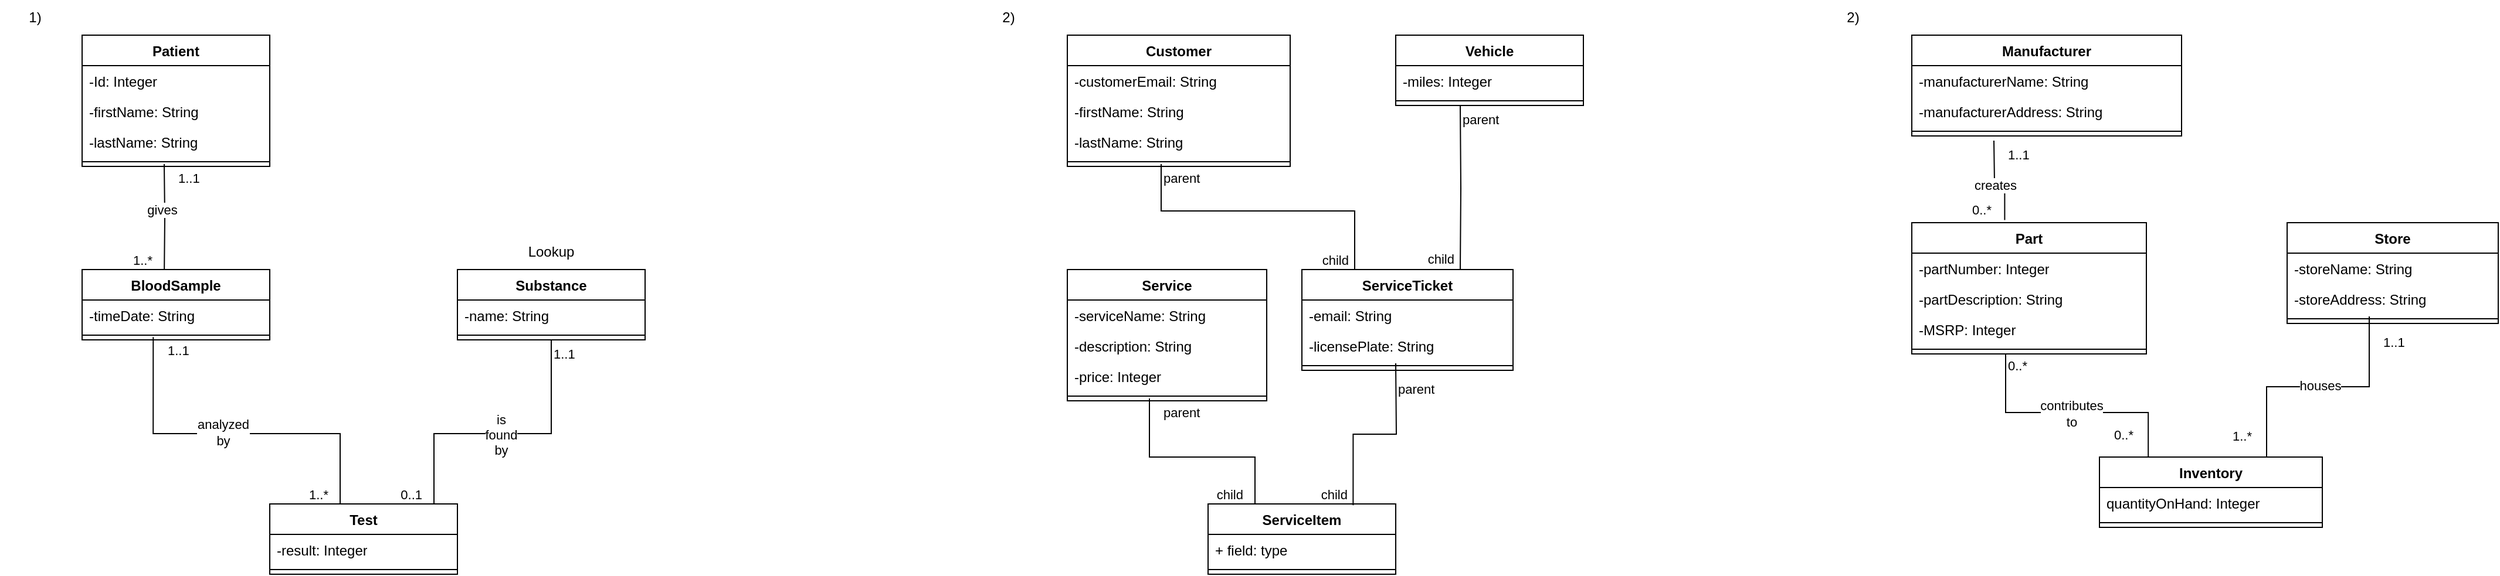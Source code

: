 <mxfile version="26.0.16">
  <diagram name="Page-1" id="3XJagNf4b0Ms1O2uz-6v">
    <mxGraphModel dx="1118" dy="525" grid="1" gridSize="10" guides="1" tooltips="1" connect="1" arrows="1" fold="1" page="1" pageScale="1" pageWidth="2500" pageHeight="2500" math="0" shadow="0">
      <root>
        <mxCell id="0" />
        <mxCell id="1" parent="0" />
        <mxCell id="ieMZr1iwCtBDfYbSCtk3-1" value="1)" style="text;html=1;align=center;verticalAlign=middle;whiteSpace=wrap;rounded=0;" parent="1" vertex="1">
          <mxGeometry x="10" y="10" width="60" height="30" as="geometry" />
        </mxCell>
        <mxCell id="ieMZr1iwCtBDfYbSCtk3-2" value="Patient" style="swimlane;fontStyle=1;align=center;verticalAlign=top;childLayout=stackLayout;horizontal=1;startSize=26;horizontalStack=0;resizeParent=1;resizeParentMax=0;resizeLast=0;collapsible=1;marginBottom=0;whiteSpace=wrap;html=1;" parent="1" vertex="1">
          <mxGeometry x="80" y="40" width="160" height="112" as="geometry" />
        </mxCell>
        <mxCell id="ieMZr1iwCtBDfYbSCtk3-3" value="-Id: Integer" style="text;strokeColor=none;fillColor=none;align=left;verticalAlign=top;spacingLeft=4;spacingRight=4;overflow=hidden;rotatable=0;points=[[0,0.5],[1,0.5]];portConstraint=eastwest;whiteSpace=wrap;html=1;" parent="ieMZr1iwCtBDfYbSCtk3-2" vertex="1">
          <mxGeometry y="26" width="160" height="26" as="geometry" />
        </mxCell>
        <mxCell id="ieMZr1iwCtBDfYbSCtk3-19" value="-firstName: String &lt;span style=&quot;white-space: pre;&quot;&gt;&#x9;&lt;/span&gt;" style="text;strokeColor=none;fillColor=none;align=left;verticalAlign=top;spacingLeft=4;spacingRight=4;overflow=hidden;rotatable=0;points=[[0,0.5],[1,0.5]];portConstraint=eastwest;whiteSpace=wrap;html=1;" parent="ieMZr1iwCtBDfYbSCtk3-2" vertex="1">
          <mxGeometry y="52" width="160" height="26" as="geometry" />
        </mxCell>
        <mxCell id="ieMZr1iwCtBDfYbSCtk3-18" value="-lastName: String" style="text;strokeColor=none;fillColor=none;align=left;verticalAlign=top;spacingLeft=4;spacingRight=4;overflow=hidden;rotatable=0;points=[[0,0.5],[1,0.5]];portConstraint=eastwest;whiteSpace=wrap;html=1;" parent="ieMZr1iwCtBDfYbSCtk3-2" vertex="1">
          <mxGeometry y="78" width="160" height="26" as="geometry" />
        </mxCell>
        <mxCell id="ieMZr1iwCtBDfYbSCtk3-4" value="" style="line;strokeWidth=1;fillColor=none;align=left;verticalAlign=middle;spacingTop=-1;spacingLeft=3;spacingRight=3;rotatable=0;labelPosition=right;points=[];portConstraint=eastwest;strokeColor=inherit;" parent="ieMZr1iwCtBDfYbSCtk3-2" vertex="1">
          <mxGeometry y="104" width="160" height="8" as="geometry" />
        </mxCell>
        <mxCell id="ieMZr1iwCtBDfYbSCtk3-6" value="BloodSample" style="swimlane;fontStyle=1;align=center;verticalAlign=top;childLayout=stackLayout;horizontal=1;startSize=26;horizontalStack=0;resizeParent=1;resizeParentMax=0;resizeLast=0;collapsible=1;marginBottom=0;whiteSpace=wrap;html=1;" parent="1" vertex="1">
          <mxGeometry x="80" y="240" width="160" height="60" as="geometry" />
        </mxCell>
        <mxCell id="ieMZr1iwCtBDfYbSCtk3-20" value="-timeDate: String" style="text;strokeColor=none;fillColor=none;align=left;verticalAlign=top;spacingLeft=4;spacingRight=4;overflow=hidden;rotatable=0;points=[[0,0.5],[1,0.5]];portConstraint=eastwest;whiteSpace=wrap;html=1;" parent="ieMZr1iwCtBDfYbSCtk3-6" vertex="1">
          <mxGeometry y="26" width="160" height="26" as="geometry" />
        </mxCell>
        <mxCell id="ieMZr1iwCtBDfYbSCtk3-8" value="" style="line;strokeWidth=1;fillColor=none;align=left;verticalAlign=middle;spacingTop=-1;spacingLeft=3;spacingRight=3;rotatable=0;labelPosition=right;points=[];portConstraint=eastwest;strokeColor=inherit;" parent="ieMZr1iwCtBDfYbSCtk3-6" vertex="1">
          <mxGeometry y="52" width="160" height="8" as="geometry" />
        </mxCell>
        <mxCell id="ieMZr1iwCtBDfYbSCtk3-10" value="Substance" style="swimlane;fontStyle=1;align=center;verticalAlign=top;childLayout=stackLayout;horizontal=1;startSize=26;horizontalStack=0;resizeParent=1;resizeParentMax=0;resizeLast=0;collapsible=1;marginBottom=0;whiteSpace=wrap;html=1;" parent="1" vertex="1">
          <mxGeometry x="400" y="240" width="160" height="60" as="geometry" />
        </mxCell>
        <mxCell id="ieMZr1iwCtBDfYbSCtk3-11" value="-name: String" style="text;strokeColor=none;fillColor=none;align=left;verticalAlign=top;spacingLeft=4;spacingRight=4;overflow=hidden;rotatable=0;points=[[0,0.5],[1,0.5]];portConstraint=eastwest;whiteSpace=wrap;html=1;" parent="ieMZr1iwCtBDfYbSCtk3-10" vertex="1">
          <mxGeometry y="26" width="160" height="26" as="geometry" />
        </mxCell>
        <mxCell id="ieMZr1iwCtBDfYbSCtk3-12" value="" style="line;strokeWidth=1;fillColor=none;align=left;verticalAlign=middle;spacingTop=-1;spacingLeft=3;spacingRight=3;rotatable=0;labelPosition=right;points=[];portConstraint=eastwest;strokeColor=inherit;" parent="ieMZr1iwCtBDfYbSCtk3-10" vertex="1">
          <mxGeometry y="52" width="160" height="8" as="geometry" />
        </mxCell>
        <mxCell id="ieMZr1iwCtBDfYbSCtk3-14" value="Test" style="swimlane;fontStyle=1;align=center;verticalAlign=top;childLayout=stackLayout;horizontal=1;startSize=26;horizontalStack=0;resizeParent=1;resizeParentMax=0;resizeLast=0;collapsible=1;marginBottom=0;whiteSpace=wrap;html=1;" parent="1" vertex="1">
          <mxGeometry x="240" y="440" width="160" height="60" as="geometry" />
        </mxCell>
        <mxCell id="ieMZr1iwCtBDfYbSCtk3-15" value="-result: Integer" style="text;strokeColor=none;fillColor=none;align=left;verticalAlign=top;spacingLeft=4;spacingRight=4;overflow=hidden;rotatable=0;points=[[0,0.5],[1,0.5]];portConstraint=eastwest;whiteSpace=wrap;html=1;" parent="ieMZr1iwCtBDfYbSCtk3-14" vertex="1">
          <mxGeometry y="26" width="160" height="26" as="geometry" />
        </mxCell>
        <mxCell id="ieMZr1iwCtBDfYbSCtk3-16" value="" style="line;strokeWidth=1;fillColor=none;align=left;verticalAlign=middle;spacingTop=-1;spacingLeft=3;spacingRight=3;rotatable=0;labelPosition=right;points=[];portConstraint=eastwest;strokeColor=inherit;" parent="ieMZr1iwCtBDfYbSCtk3-14" vertex="1">
          <mxGeometry y="52" width="160" height="8" as="geometry" />
        </mxCell>
        <mxCell id="ieMZr1iwCtBDfYbSCtk3-21" value="" style="endArrow=none;html=1;edgeStyle=orthogonalEdgeStyle;rounded=0;entryX=0.438;entryY=0;entryDx=0;entryDy=0;entryPerimeter=0;" parent="1" target="ieMZr1iwCtBDfYbSCtk3-6" edge="1">
          <mxGeometry relative="1" as="geometry">
            <mxPoint x="150" y="150" as="sourcePoint" />
            <mxPoint x="310" y="150" as="targetPoint" />
          </mxGeometry>
        </mxCell>
        <mxCell id="ieMZr1iwCtBDfYbSCtk3-22" value="1..1" style="edgeLabel;resizable=0;html=1;align=left;verticalAlign=bottom;" parent="ieMZr1iwCtBDfYbSCtk3-21" connectable="0" vertex="1">
          <mxGeometry x="-1" relative="1" as="geometry">
            <mxPoint x="10" y="20" as="offset" />
          </mxGeometry>
        </mxCell>
        <mxCell id="ieMZr1iwCtBDfYbSCtk3-23" value="1..*" style="edgeLabel;resizable=0;html=1;align=right;verticalAlign=bottom;" parent="ieMZr1iwCtBDfYbSCtk3-21" connectable="0" vertex="1">
          <mxGeometry x="1" relative="1" as="geometry">
            <mxPoint x="-10" as="offset" />
          </mxGeometry>
        </mxCell>
        <mxCell id="ieMZr1iwCtBDfYbSCtk3-63" value="gives" style="edgeLabel;html=1;align=center;verticalAlign=middle;resizable=0;points=[];" parent="ieMZr1iwCtBDfYbSCtk3-21" vertex="1" connectable="0">
          <mxGeometry x="-0.153" y="-3" relative="1" as="geometry">
            <mxPoint as="offset" />
          </mxGeometry>
        </mxCell>
        <mxCell id="ieMZr1iwCtBDfYbSCtk3-24" value="" style="endArrow=none;html=1;edgeStyle=orthogonalEdgeStyle;rounded=0;entryX=0.5;entryY=0;entryDx=0;entryDy=0;exitX=0.379;exitY=0.702;exitDx=0;exitDy=0;exitPerimeter=0;" parent="1" target="ieMZr1iwCtBDfYbSCtk3-14" edge="1" source="ieMZr1iwCtBDfYbSCtk3-8">
          <mxGeometry relative="1" as="geometry">
            <mxPoint x="140" y="330" as="sourcePoint" />
            <mxPoint x="300" y="330" as="targetPoint" />
            <Array as="points">
              <mxPoint x="141" y="380" />
              <mxPoint x="300" y="380" />
              <mxPoint x="300" y="440" />
            </Array>
          </mxGeometry>
        </mxCell>
        <mxCell id="ieMZr1iwCtBDfYbSCtk3-25" value="1..1" style="edgeLabel;resizable=0;html=1;align=left;verticalAlign=bottom;" parent="ieMZr1iwCtBDfYbSCtk3-24" connectable="0" vertex="1">
          <mxGeometry x="-1" relative="1" as="geometry">
            <mxPoint x="10" y="20" as="offset" />
          </mxGeometry>
        </mxCell>
        <mxCell id="ieMZr1iwCtBDfYbSCtk3-26" value="1..*" style="edgeLabel;resizable=0;html=1;align=right;verticalAlign=bottom;" parent="ieMZr1iwCtBDfYbSCtk3-24" connectable="0" vertex="1">
          <mxGeometry x="1" relative="1" as="geometry">
            <mxPoint x="-30" as="offset" />
          </mxGeometry>
        </mxCell>
        <mxCell id="ieMZr1iwCtBDfYbSCtk3-62" value="analyzed&lt;br&gt;by" style="edgeLabel;html=1;align=center;verticalAlign=middle;resizable=0;points=[];" parent="ieMZr1iwCtBDfYbSCtk3-24" vertex="1" connectable="0">
          <mxGeometry x="-0.118" y="1" relative="1" as="geometry">
            <mxPoint as="offset" />
          </mxGeometry>
        </mxCell>
        <mxCell id="ieMZr1iwCtBDfYbSCtk3-27" value="" style="endArrow=none;html=1;edgeStyle=orthogonalEdgeStyle;rounded=0;entryX=0.625;entryY=0;entryDx=0;entryDy=0;entryPerimeter=0;" parent="1" target="ieMZr1iwCtBDfYbSCtk3-14" edge="1">
          <mxGeometry relative="1" as="geometry">
            <mxPoint x="480" y="300" as="sourcePoint" />
            <mxPoint x="640" y="300" as="targetPoint" />
            <Array as="points">
              <mxPoint x="480" y="380" />
              <mxPoint x="380" y="380" />
              <mxPoint x="380" y="440" />
            </Array>
          </mxGeometry>
        </mxCell>
        <mxCell id="ieMZr1iwCtBDfYbSCtk3-28" value="1..1" style="edgeLabel;resizable=0;html=1;align=left;verticalAlign=bottom;" parent="ieMZr1iwCtBDfYbSCtk3-27" connectable="0" vertex="1">
          <mxGeometry x="-1" relative="1" as="geometry">
            <mxPoint y="20" as="offset" />
          </mxGeometry>
        </mxCell>
        <mxCell id="ieMZr1iwCtBDfYbSCtk3-29" value="0..1" style="edgeLabel;resizable=0;html=1;align=right;verticalAlign=bottom;" parent="ieMZr1iwCtBDfYbSCtk3-27" connectable="0" vertex="1">
          <mxGeometry x="1" relative="1" as="geometry">
            <mxPoint x="30" as="offset" />
          </mxGeometry>
        </mxCell>
        <mxCell id="ieMZr1iwCtBDfYbSCtk3-61" value="is &lt;br&gt;found &lt;br&gt;by" style="edgeLabel;html=1;align=center;verticalAlign=middle;resizable=0;points=[];" parent="ieMZr1iwCtBDfYbSCtk3-27" vertex="1" connectable="0">
          <mxGeometry x="-0.121" y="1" relative="1" as="geometry">
            <mxPoint as="offset" />
          </mxGeometry>
        </mxCell>
        <mxCell id="ieMZr1iwCtBDfYbSCtk3-31" value="Lookup" style="text;html=1;align=center;verticalAlign=middle;whiteSpace=wrap;rounded=0;" parent="1" vertex="1">
          <mxGeometry x="450" y="210" width="60" height="30" as="geometry" />
        </mxCell>
        <mxCell id="ieMZr1iwCtBDfYbSCtk3-32" value="2)" style="text;html=1;align=center;verticalAlign=middle;whiteSpace=wrap;rounded=0;" parent="1" vertex="1">
          <mxGeometry x="840" y="10" width="60" height="30" as="geometry" />
        </mxCell>
        <mxCell id="ieMZr1iwCtBDfYbSCtk3-33" value="Customer" style="swimlane;fontStyle=1;align=center;verticalAlign=top;childLayout=stackLayout;horizontal=1;startSize=26;horizontalStack=0;resizeParent=1;resizeParentMax=0;resizeLast=0;collapsible=1;marginBottom=0;whiteSpace=wrap;html=1;" parent="1" vertex="1">
          <mxGeometry x="920" y="40" width="190" height="112" as="geometry" />
        </mxCell>
        <mxCell id="ieMZr1iwCtBDfYbSCtk3-34" value="-customerEmail: String" style="text;strokeColor=none;fillColor=none;align=left;verticalAlign=top;spacingLeft=4;spacingRight=4;overflow=hidden;rotatable=0;points=[[0,0.5],[1,0.5]];portConstraint=eastwest;whiteSpace=wrap;html=1;" parent="ieMZr1iwCtBDfYbSCtk3-33" vertex="1">
          <mxGeometry y="26" width="190" height="26" as="geometry" />
        </mxCell>
        <mxCell id="ieMZr1iwCtBDfYbSCtk3-38" value="-firstName: String" style="text;strokeColor=none;fillColor=none;align=left;verticalAlign=top;spacingLeft=4;spacingRight=4;overflow=hidden;rotatable=0;points=[[0,0.5],[1,0.5]];portConstraint=eastwest;whiteSpace=wrap;html=1;" parent="ieMZr1iwCtBDfYbSCtk3-33" vertex="1">
          <mxGeometry y="52" width="190" height="26" as="geometry" />
        </mxCell>
        <mxCell id="ieMZr1iwCtBDfYbSCtk3-37" value="-lastName: String" style="text;strokeColor=none;fillColor=none;align=left;verticalAlign=top;spacingLeft=4;spacingRight=4;overflow=hidden;rotatable=0;points=[[0,0.5],[1,0.5]];portConstraint=eastwest;whiteSpace=wrap;html=1;" parent="ieMZr1iwCtBDfYbSCtk3-33" vertex="1">
          <mxGeometry y="78" width="190" height="26" as="geometry" />
        </mxCell>
        <mxCell id="ieMZr1iwCtBDfYbSCtk3-35" value="" style="line;strokeWidth=1;fillColor=none;align=left;verticalAlign=middle;spacingTop=-1;spacingLeft=3;spacingRight=3;rotatable=0;labelPosition=right;points=[];portConstraint=eastwest;strokeColor=inherit;" parent="ieMZr1iwCtBDfYbSCtk3-33" vertex="1">
          <mxGeometry y="104" width="190" height="8" as="geometry" />
        </mxCell>
        <mxCell id="ieMZr1iwCtBDfYbSCtk3-39" value="ServiceTicket" style="swimlane;fontStyle=1;align=center;verticalAlign=top;childLayout=stackLayout;horizontal=1;startSize=26;horizontalStack=0;resizeParent=1;resizeParentMax=0;resizeLast=0;collapsible=1;marginBottom=0;whiteSpace=wrap;html=1;" parent="1" vertex="1">
          <mxGeometry x="1120" y="240" width="180" height="86" as="geometry" />
        </mxCell>
        <mxCell id="ieMZr1iwCtBDfYbSCtk3-40" value="-email: String" style="text;strokeColor=none;fillColor=none;align=left;verticalAlign=top;spacingLeft=4;spacingRight=4;overflow=hidden;rotatable=0;points=[[0,0.5],[1,0.5]];portConstraint=eastwest;whiteSpace=wrap;html=1;" parent="ieMZr1iwCtBDfYbSCtk3-39" vertex="1">
          <mxGeometry y="26" width="180" height="26" as="geometry" />
        </mxCell>
        <mxCell id="ieMZr1iwCtBDfYbSCtk3-43" value="-licensePlate: String" style="text;strokeColor=none;fillColor=none;align=left;verticalAlign=top;spacingLeft=4;spacingRight=4;overflow=hidden;rotatable=0;points=[[0,0.5],[1,0.5]];portConstraint=eastwest;whiteSpace=wrap;html=1;" parent="ieMZr1iwCtBDfYbSCtk3-39" vertex="1">
          <mxGeometry y="52" width="180" height="26" as="geometry" />
        </mxCell>
        <mxCell id="ieMZr1iwCtBDfYbSCtk3-41" value="" style="line;strokeWidth=1;fillColor=none;align=left;verticalAlign=middle;spacingTop=-1;spacingLeft=3;spacingRight=3;rotatable=0;labelPosition=right;points=[];portConstraint=eastwest;strokeColor=inherit;" parent="ieMZr1iwCtBDfYbSCtk3-39" vertex="1">
          <mxGeometry y="78" width="180" height="8" as="geometry" />
        </mxCell>
        <mxCell id="ieMZr1iwCtBDfYbSCtk3-44" value="Service" style="swimlane;fontStyle=1;align=center;verticalAlign=top;childLayout=stackLayout;horizontal=1;startSize=26;horizontalStack=0;resizeParent=1;resizeParentMax=0;resizeLast=0;collapsible=1;marginBottom=0;whiteSpace=wrap;html=1;" parent="1" vertex="1">
          <mxGeometry x="920" y="240" width="170" height="112" as="geometry" />
        </mxCell>
        <mxCell id="ieMZr1iwCtBDfYbSCtk3-45" value="-serviceName: String" style="text;strokeColor=none;fillColor=none;align=left;verticalAlign=top;spacingLeft=4;spacingRight=4;overflow=hidden;rotatable=0;points=[[0,0.5],[1,0.5]];portConstraint=eastwest;whiteSpace=wrap;html=1;" parent="ieMZr1iwCtBDfYbSCtk3-44" vertex="1">
          <mxGeometry y="26" width="170" height="26" as="geometry" />
        </mxCell>
        <mxCell id="ieMZr1iwCtBDfYbSCtk3-49" value="-description: String" style="text;strokeColor=none;fillColor=none;align=left;verticalAlign=top;spacingLeft=4;spacingRight=4;overflow=hidden;rotatable=0;points=[[0,0.5],[1,0.5]];portConstraint=eastwest;whiteSpace=wrap;html=1;" parent="ieMZr1iwCtBDfYbSCtk3-44" vertex="1">
          <mxGeometry y="52" width="170" height="26" as="geometry" />
        </mxCell>
        <mxCell id="ieMZr1iwCtBDfYbSCtk3-48" value="-price: Integer" style="text;strokeColor=none;fillColor=none;align=left;verticalAlign=top;spacingLeft=4;spacingRight=4;overflow=hidden;rotatable=0;points=[[0,0.5],[1,0.5]];portConstraint=eastwest;whiteSpace=wrap;html=1;" parent="ieMZr1iwCtBDfYbSCtk3-44" vertex="1">
          <mxGeometry y="78" width="170" height="26" as="geometry" />
        </mxCell>
        <mxCell id="ieMZr1iwCtBDfYbSCtk3-46" value="" style="line;strokeWidth=1;fillColor=none;align=left;verticalAlign=middle;spacingTop=-1;spacingLeft=3;spacingRight=3;rotatable=0;labelPosition=right;points=[];portConstraint=eastwest;strokeColor=inherit;" parent="ieMZr1iwCtBDfYbSCtk3-44" vertex="1">
          <mxGeometry y="104" width="170" height="8" as="geometry" />
        </mxCell>
        <mxCell id="ieMZr1iwCtBDfYbSCtk3-50" value="Vehicle" style="swimlane;fontStyle=1;align=center;verticalAlign=top;childLayout=stackLayout;horizontal=1;startSize=26;horizontalStack=0;resizeParent=1;resizeParentMax=0;resizeLast=0;collapsible=1;marginBottom=0;whiteSpace=wrap;html=1;" parent="1" vertex="1">
          <mxGeometry x="1200" y="40" width="160" height="60" as="geometry" />
        </mxCell>
        <mxCell id="ieMZr1iwCtBDfYbSCtk3-51" value="-miles: Integer" style="text;strokeColor=none;fillColor=none;align=left;verticalAlign=top;spacingLeft=4;spacingRight=4;overflow=hidden;rotatable=0;points=[[0,0.5],[1,0.5]];portConstraint=eastwest;whiteSpace=wrap;html=1;" parent="ieMZr1iwCtBDfYbSCtk3-50" vertex="1">
          <mxGeometry y="26" width="160" height="26" as="geometry" />
        </mxCell>
        <mxCell id="ieMZr1iwCtBDfYbSCtk3-52" value="" style="line;strokeWidth=1;fillColor=none;align=left;verticalAlign=middle;spacingTop=-1;spacingLeft=3;spacingRight=3;rotatable=0;labelPosition=right;points=[];portConstraint=eastwest;strokeColor=inherit;" parent="ieMZr1iwCtBDfYbSCtk3-50" vertex="1">
          <mxGeometry y="52" width="160" height="8" as="geometry" />
        </mxCell>
        <mxCell id="ieMZr1iwCtBDfYbSCtk3-68" value="" style="endArrow=none;html=1;edgeStyle=orthogonalEdgeStyle;rounded=0;entryX=0.25;entryY=0;entryDx=0;entryDy=0;" parent="1" target="ieMZr1iwCtBDfYbSCtk3-39" edge="1">
          <mxGeometry relative="1" as="geometry">
            <mxPoint x="1000" y="150" as="sourcePoint" />
            <mxPoint x="1160" y="150" as="targetPoint" />
            <Array as="points">
              <mxPoint x="1000" y="190" />
              <mxPoint x="1165" y="190" />
            </Array>
          </mxGeometry>
        </mxCell>
        <mxCell id="ieMZr1iwCtBDfYbSCtk3-69" value="parent" style="edgeLabel;resizable=0;html=1;align=left;verticalAlign=bottom;" parent="ieMZr1iwCtBDfYbSCtk3-68" connectable="0" vertex="1">
          <mxGeometry x="-1" relative="1" as="geometry">
            <mxPoint y="20" as="offset" />
          </mxGeometry>
        </mxCell>
        <mxCell id="ieMZr1iwCtBDfYbSCtk3-70" value="child" style="edgeLabel;resizable=0;html=1;align=right;verticalAlign=bottom;" parent="ieMZr1iwCtBDfYbSCtk3-68" connectable="0" vertex="1">
          <mxGeometry x="1" relative="1" as="geometry">
            <mxPoint x="-5" as="offset" />
          </mxGeometry>
        </mxCell>
        <mxCell id="ieMZr1iwCtBDfYbSCtk3-71" value="" style="endArrow=none;html=1;edgeStyle=orthogonalEdgeStyle;rounded=0;entryX=0.75;entryY=0;entryDx=0;entryDy=0;" parent="1" target="ieMZr1iwCtBDfYbSCtk3-39" edge="1">
          <mxGeometry relative="1" as="geometry">
            <mxPoint x="1255" y="100" as="sourcePoint" />
            <mxPoint x="1440" y="100" as="targetPoint" />
          </mxGeometry>
        </mxCell>
        <mxCell id="ieMZr1iwCtBDfYbSCtk3-72" value="parent" style="edgeLabel;resizable=0;html=1;align=left;verticalAlign=bottom;" parent="ieMZr1iwCtBDfYbSCtk3-71" connectable="0" vertex="1">
          <mxGeometry x="-1" relative="1" as="geometry">
            <mxPoint y="20" as="offset" />
          </mxGeometry>
        </mxCell>
        <mxCell id="ieMZr1iwCtBDfYbSCtk3-73" value="child" style="edgeLabel;resizable=0;html=1;align=right;verticalAlign=bottom;" parent="ieMZr1iwCtBDfYbSCtk3-71" connectable="0" vertex="1">
          <mxGeometry x="1" relative="1" as="geometry">
            <mxPoint x="-5" as="offset" />
          </mxGeometry>
        </mxCell>
        <mxCell id="ieMZr1iwCtBDfYbSCtk3-74" value="ServiceItem" style="swimlane;fontStyle=1;align=center;verticalAlign=top;childLayout=stackLayout;horizontal=1;startSize=26;horizontalStack=0;resizeParent=1;resizeParentMax=0;resizeLast=0;collapsible=1;marginBottom=0;whiteSpace=wrap;html=1;" parent="1" vertex="1">
          <mxGeometry x="1040" y="440" width="160" height="60" as="geometry" />
        </mxCell>
        <mxCell id="ieMZr1iwCtBDfYbSCtk3-75" value="+ field: type" style="text;strokeColor=none;fillColor=none;align=left;verticalAlign=top;spacingLeft=4;spacingRight=4;overflow=hidden;rotatable=0;points=[[0,0.5],[1,0.5]];portConstraint=eastwest;whiteSpace=wrap;html=1;" parent="ieMZr1iwCtBDfYbSCtk3-74" vertex="1">
          <mxGeometry y="26" width="160" height="26" as="geometry" />
        </mxCell>
        <mxCell id="ieMZr1iwCtBDfYbSCtk3-76" value="" style="line;strokeWidth=1;fillColor=none;align=left;verticalAlign=middle;spacingTop=-1;spacingLeft=3;spacingRight=3;rotatable=0;labelPosition=right;points=[];portConstraint=eastwest;strokeColor=inherit;" parent="ieMZr1iwCtBDfYbSCtk3-74" vertex="1">
          <mxGeometry y="52" width="160" height="8" as="geometry" />
        </mxCell>
        <mxCell id="ieMZr1iwCtBDfYbSCtk3-78" value="" style="endArrow=none;html=1;edgeStyle=orthogonalEdgeStyle;rounded=0;entryX=0.25;entryY=0;entryDx=0;entryDy=0;" parent="1" target="ieMZr1iwCtBDfYbSCtk3-74" edge="1">
          <mxGeometry relative="1" as="geometry">
            <mxPoint x="990" y="350" as="sourcePoint" />
            <mxPoint x="1150" y="350" as="targetPoint" />
            <Array as="points">
              <mxPoint x="990" y="400" />
              <mxPoint x="1080" y="400" />
            </Array>
          </mxGeometry>
        </mxCell>
        <mxCell id="ieMZr1iwCtBDfYbSCtk3-79" value="parent" style="edgeLabel;resizable=0;html=1;align=left;verticalAlign=bottom;" parent="ieMZr1iwCtBDfYbSCtk3-78" connectable="0" vertex="1">
          <mxGeometry x="-1" relative="1" as="geometry">
            <mxPoint x="10" y="20" as="offset" />
          </mxGeometry>
        </mxCell>
        <mxCell id="ieMZr1iwCtBDfYbSCtk3-80" value="child" style="edgeLabel;resizable=0;html=1;align=right;verticalAlign=bottom;" parent="ieMZr1iwCtBDfYbSCtk3-78" connectable="0" vertex="1">
          <mxGeometry x="1" relative="1" as="geometry">
            <mxPoint x="-10" as="offset" />
          </mxGeometry>
        </mxCell>
        <mxCell id="ieMZr1iwCtBDfYbSCtk3-81" value="" style="endArrow=none;html=1;edgeStyle=orthogonalEdgeStyle;rounded=0;entryX=0.773;entryY=0.018;entryDx=0;entryDy=0;entryPerimeter=0;" parent="1" target="ieMZr1iwCtBDfYbSCtk3-74" edge="1">
          <mxGeometry relative="1" as="geometry">
            <mxPoint x="1200" y="320" as="sourcePoint" />
            <mxPoint x="1360" y="330" as="targetPoint" />
          </mxGeometry>
        </mxCell>
        <mxCell id="ieMZr1iwCtBDfYbSCtk3-82" value="parent" style="edgeLabel;resizable=0;html=1;align=left;verticalAlign=bottom;" parent="ieMZr1iwCtBDfYbSCtk3-81" connectable="0" vertex="1">
          <mxGeometry x="-1" relative="1" as="geometry">
            <mxPoint y="30" as="offset" />
          </mxGeometry>
        </mxCell>
        <mxCell id="ieMZr1iwCtBDfYbSCtk3-83" value="child" style="edgeLabel;resizable=0;html=1;align=right;verticalAlign=bottom;" parent="ieMZr1iwCtBDfYbSCtk3-81" connectable="0" vertex="1">
          <mxGeometry x="1" relative="1" as="geometry">
            <mxPoint x="-4" y="-1" as="offset" />
          </mxGeometry>
        </mxCell>
        <mxCell id="P0izGvupZqjjTQCV96XM-1" value="2)" style="text;html=1;align=center;verticalAlign=middle;whiteSpace=wrap;rounded=0;" vertex="1" parent="1">
          <mxGeometry x="1560" y="10" width="60" height="30" as="geometry" />
        </mxCell>
        <mxCell id="P0izGvupZqjjTQCV96XM-2" value="Manufacturer" style="swimlane;fontStyle=1;align=center;verticalAlign=top;childLayout=stackLayout;horizontal=1;startSize=26;horizontalStack=0;resizeParent=1;resizeParentMax=0;resizeLast=0;collapsible=1;marginBottom=0;whiteSpace=wrap;html=1;" vertex="1" parent="1">
          <mxGeometry x="1640" y="40" width="230" height="86" as="geometry" />
        </mxCell>
        <mxCell id="P0izGvupZqjjTQCV96XM-3" value="-manufacturerName: String" style="text;strokeColor=none;fillColor=none;align=left;verticalAlign=top;spacingLeft=4;spacingRight=4;overflow=hidden;rotatable=0;points=[[0,0.5],[1,0.5]];portConstraint=eastwest;whiteSpace=wrap;html=1;" vertex="1" parent="P0izGvupZqjjTQCV96XM-2">
          <mxGeometry y="26" width="230" height="26" as="geometry" />
        </mxCell>
        <mxCell id="P0izGvupZqjjTQCV96XM-18" value="-manufacturerAddress: String" style="text;strokeColor=none;fillColor=none;align=left;verticalAlign=top;spacingLeft=4;spacingRight=4;overflow=hidden;rotatable=0;points=[[0,0.5],[1,0.5]];portConstraint=eastwest;whiteSpace=wrap;html=1;" vertex="1" parent="P0izGvupZqjjTQCV96XM-2">
          <mxGeometry y="52" width="230" height="26" as="geometry" />
        </mxCell>
        <mxCell id="P0izGvupZqjjTQCV96XM-4" value="" style="line;strokeWidth=1;fillColor=none;align=left;verticalAlign=middle;spacingTop=-1;spacingLeft=3;spacingRight=3;rotatable=0;labelPosition=right;points=[];portConstraint=eastwest;strokeColor=inherit;" vertex="1" parent="P0izGvupZqjjTQCV96XM-2">
          <mxGeometry y="78" width="230" height="8" as="geometry" />
        </mxCell>
        <mxCell id="P0izGvupZqjjTQCV96XM-6" value="Part" style="swimlane;fontStyle=1;align=center;verticalAlign=top;childLayout=stackLayout;horizontal=1;startSize=26;horizontalStack=0;resizeParent=1;resizeParentMax=0;resizeLast=0;collapsible=1;marginBottom=0;whiteSpace=wrap;html=1;" vertex="1" parent="1">
          <mxGeometry x="1640" y="200" width="200" height="112" as="geometry" />
        </mxCell>
        <mxCell id="P0izGvupZqjjTQCV96XM-7" value="-partNumber: Integer" style="text;strokeColor=none;fillColor=none;align=left;verticalAlign=top;spacingLeft=4;spacingRight=4;overflow=hidden;rotatable=0;points=[[0,0.5],[1,0.5]];portConstraint=eastwest;whiteSpace=wrap;html=1;" vertex="1" parent="P0izGvupZqjjTQCV96XM-6">
          <mxGeometry y="26" width="200" height="26" as="geometry" />
        </mxCell>
        <mxCell id="P0izGvupZqjjTQCV96XM-19" value="-partDescription: String" style="text;strokeColor=none;fillColor=none;align=left;verticalAlign=top;spacingLeft=4;spacingRight=4;overflow=hidden;rotatable=0;points=[[0,0.5],[1,0.5]];portConstraint=eastwest;whiteSpace=wrap;html=1;" vertex="1" parent="P0izGvupZqjjTQCV96XM-6">
          <mxGeometry y="52" width="200" height="26" as="geometry" />
        </mxCell>
        <mxCell id="P0izGvupZqjjTQCV96XM-20" value="-MSRP: Integer" style="text;strokeColor=none;fillColor=none;align=left;verticalAlign=top;spacingLeft=4;spacingRight=4;overflow=hidden;rotatable=0;points=[[0,0.5],[1,0.5]];portConstraint=eastwest;whiteSpace=wrap;html=1;" vertex="1" parent="P0izGvupZqjjTQCV96XM-6">
          <mxGeometry y="78" width="200" height="26" as="geometry" />
        </mxCell>
        <mxCell id="P0izGvupZqjjTQCV96XM-8" value="" style="line;strokeWidth=1;fillColor=none;align=left;verticalAlign=middle;spacingTop=-1;spacingLeft=3;spacingRight=3;rotatable=0;labelPosition=right;points=[];portConstraint=eastwest;strokeColor=inherit;" vertex="1" parent="P0izGvupZqjjTQCV96XM-6">
          <mxGeometry y="104" width="200" height="8" as="geometry" />
        </mxCell>
        <mxCell id="P0izGvupZqjjTQCV96XM-26" value="" style="endArrow=none;html=1;edgeStyle=orthogonalEdgeStyle;rounded=0;entryX=0.219;entryY=0.024;entryDx=0;entryDy=0;entryPerimeter=0;" edge="1" parent="P0izGvupZqjjTQCV96XM-6">
          <mxGeometry relative="1" as="geometry">
            <mxPoint x="80" y="112" as="sourcePoint" />
            <mxPoint x="201.61" y="203.44" as="targetPoint" />
            <Array as="points">
              <mxPoint x="80" y="162" />
              <mxPoint x="202" y="162" />
            </Array>
          </mxGeometry>
        </mxCell>
        <mxCell id="P0izGvupZqjjTQCV96XM-27" value="0..*" style="edgeLabel;resizable=0;html=1;align=left;verticalAlign=bottom;" connectable="0" vertex="1" parent="P0izGvupZqjjTQCV96XM-26">
          <mxGeometry x="-1" relative="1" as="geometry">
            <mxPoint y="18" as="offset" />
          </mxGeometry>
        </mxCell>
        <mxCell id="P0izGvupZqjjTQCV96XM-28" value="0..*" style="edgeLabel;resizable=0;html=1;align=right;verticalAlign=bottom;" connectable="0" vertex="1" parent="P0izGvupZqjjTQCV96XM-26">
          <mxGeometry x="1" relative="1" as="geometry">
            <mxPoint x="-12" y="-14" as="offset" />
          </mxGeometry>
        </mxCell>
        <mxCell id="P0izGvupZqjjTQCV96XM-33" value="contributes&lt;br&gt;to" style="edgeLabel;html=1;align=center;verticalAlign=middle;resizable=0;points=[];" vertex="1" connectable="0" parent="P0izGvupZqjjTQCV96XM-26">
          <mxGeometry x="-0.011" y="-1" relative="1" as="geometry">
            <mxPoint as="offset" />
          </mxGeometry>
        </mxCell>
        <mxCell id="P0izGvupZqjjTQCV96XM-10" value="Store" style="swimlane;fontStyle=1;align=center;verticalAlign=top;childLayout=stackLayout;horizontal=1;startSize=26;horizontalStack=0;resizeParent=1;resizeParentMax=0;resizeLast=0;collapsible=1;marginBottom=0;whiteSpace=wrap;html=1;" vertex="1" parent="1">
          <mxGeometry x="1960" y="200" width="180" height="86" as="geometry" />
        </mxCell>
        <mxCell id="P0izGvupZqjjTQCV96XM-11" value="-storeName: String" style="text;strokeColor=none;fillColor=none;align=left;verticalAlign=top;spacingLeft=4;spacingRight=4;overflow=hidden;rotatable=0;points=[[0,0.5],[1,0.5]];portConstraint=eastwest;whiteSpace=wrap;html=1;" vertex="1" parent="P0izGvupZqjjTQCV96XM-10">
          <mxGeometry y="26" width="180" height="26" as="geometry" />
        </mxCell>
        <mxCell id="P0izGvupZqjjTQCV96XM-21" value="-storeAddress: String" style="text;strokeColor=none;fillColor=none;align=left;verticalAlign=top;spacingLeft=4;spacingRight=4;overflow=hidden;rotatable=0;points=[[0,0.5],[1,0.5]];portConstraint=eastwest;whiteSpace=wrap;html=1;" vertex="1" parent="P0izGvupZqjjTQCV96XM-10">
          <mxGeometry y="52" width="180" height="26" as="geometry" />
        </mxCell>
        <mxCell id="P0izGvupZqjjTQCV96XM-12" value="" style="line;strokeWidth=1;fillColor=none;align=left;verticalAlign=middle;spacingTop=-1;spacingLeft=3;spacingRight=3;rotatable=0;labelPosition=right;points=[];portConstraint=eastwest;strokeColor=inherit;" vertex="1" parent="P0izGvupZqjjTQCV96XM-10">
          <mxGeometry y="78" width="180" height="8" as="geometry" />
        </mxCell>
        <mxCell id="P0izGvupZqjjTQCV96XM-14" value="Inventory" style="swimlane;fontStyle=1;align=center;verticalAlign=top;childLayout=stackLayout;horizontal=1;startSize=26;horizontalStack=0;resizeParent=1;resizeParentMax=0;resizeLast=0;collapsible=1;marginBottom=0;whiteSpace=wrap;html=1;" vertex="1" parent="1">
          <mxGeometry x="1800" y="400" width="190" height="60" as="geometry" />
        </mxCell>
        <mxCell id="P0izGvupZqjjTQCV96XM-22" value="quantityOnHand: Integer" style="text;strokeColor=none;fillColor=none;align=left;verticalAlign=top;spacingLeft=4;spacingRight=4;overflow=hidden;rotatable=0;points=[[0,0.5],[1,0.5]];portConstraint=eastwest;whiteSpace=wrap;html=1;" vertex="1" parent="P0izGvupZqjjTQCV96XM-14">
          <mxGeometry y="26" width="190" height="26" as="geometry" />
        </mxCell>
        <mxCell id="P0izGvupZqjjTQCV96XM-16" value="" style="line;strokeWidth=1;fillColor=none;align=left;verticalAlign=middle;spacingTop=-1;spacingLeft=3;spacingRight=3;rotatable=0;labelPosition=right;points=[];portConstraint=eastwest;strokeColor=inherit;" vertex="1" parent="P0izGvupZqjjTQCV96XM-14">
          <mxGeometry y="52" width="190" height="8" as="geometry" />
        </mxCell>
        <mxCell id="P0izGvupZqjjTQCV96XM-23" value="" style="endArrow=none;html=1;edgeStyle=orthogonalEdgeStyle;rounded=0;entryX=0.396;entryY=-0.02;entryDx=0;entryDy=0;entryPerimeter=0;" edge="1" parent="1" target="P0izGvupZqjjTQCV96XM-6">
          <mxGeometry relative="1" as="geometry">
            <mxPoint x="1710" y="130" as="sourcePoint" />
            <mxPoint x="1870" y="130" as="targetPoint" />
          </mxGeometry>
        </mxCell>
        <mxCell id="P0izGvupZqjjTQCV96XM-24" value="1..1" style="edgeLabel;resizable=0;html=1;align=left;verticalAlign=bottom;" connectable="0" vertex="1" parent="P0izGvupZqjjTQCV96XM-23">
          <mxGeometry x="-1" relative="1" as="geometry">
            <mxPoint x="10" y="20" as="offset" />
          </mxGeometry>
        </mxCell>
        <mxCell id="P0izGvupZqjjTQCV96XM-25" value="0..*" style="edgeLabel;resizable=0;html=1;align=right;verticalAlign=bottom;" connectable="0" vertex="1" parent="P0izGvupZqjjTQCV96XM-23">
          <mxGeometry x="1" relative="1" as="geometry">
            <mxPoint x="-11" as="offset" />
          </mxGeometry>
        </mxCell>
        <mxCell id="P0izGvupZqjjTQCV96XM-35" value="creates" style="edgeLabel;html=1;align=center;verticalAlign=middle;resizable=0;points=[];" vertex="1" connectable="0" parent="P0izGvupZqjjTQCV96XM-23">
          <mxGeometry x="-0.068" y="-2" relative="1" as="geometry">
            <mxPoint as="offset" />
          </mxGeometry>
        </mxCell>
        <mxCell id="P0izGvupZqjjTQCV96XM-29" value="" style="endArrow=none;html=1;edgeStyle=orthogonalEdgeStyle;rounded=0;entryX=0.75;entryY=0;entryDx=0;entryDy=0;" edge="1" parent="1" target="P0izGvupZqjjTQCV96XM-14">
          <mxGeometry relative="1" as="geometry">
            <mxPoint x="2030" y="280" as="sourcePoint" />
            <mxPoint x="2190" y="280" as="targetPoint" />
            <Array as="points">
              <mxPoint x="2030" y="340" />
              <mxPoint x="1943" y="340" />
            </Array>
          </mxGeometry>
        </mxCell>
        <mxCell id="P0izGvupZqjjTQCV96XM-30" value="1..1" style="edgeLabel;resizable=0;html=1;align=left;verticalAlign=bottom;" connectable="0" vertex="1" parent="P0izGvupZqjjTQCV96XM-29">
          <mxGeometry x="-1" relative="1" as="geometry">
            <mxPoint x="10" y="30" as="offset" />
          </mxGeometry>
        </mxCell>
        <mxCell id="P0izGvupZqjjTQCV96XM-31" value="1..*" style="edgeLabel;resizable=0;html=1;align=right;verticalAlign=bottom;" connectable="0" vertex="1" parent="P0izGvupZqjjTQCV96XM-29">
          <mxGeometry x="1" relative="1" as="geometry">
            <mxPoint x="-12" y="-10" as="offset" />
          </mxGeometry>
        </mxCell>
        <mxCell id="P0izGvupZqjjTQCV96XM-32" value="has" style="edgeLabel;html=1;align=center;verticalAlign=middle;resizable=0;points=[];" vertex="1" connectable="0" parent="P0izGvupZqjjTQCV96XM-29">
          <mxGeometry x="-0.017" y="-2" relative="1" as="geometry">
            <mxPoint as="offset" />
          </mxGeometry>
        </mxCell>
        <mxCell id="P0izGvupZqjjTQCV96XM-34" value="houses" style="edgeLabel;html=1;align=center;verticalAlign=middle;resizable=0;points=[];" vertex="1" connectable="0" parent="P0izGvupZqjjTQCV96XM-29">
          <mxGeometry x="-0.01" y="-1" relative="1" as="geometry">
            <mxPoint as="offset" />
          </mxGeometry>
        </mxCell>
      </root>
    </mxGraphModel>
  </diagram>
</mxfile>
